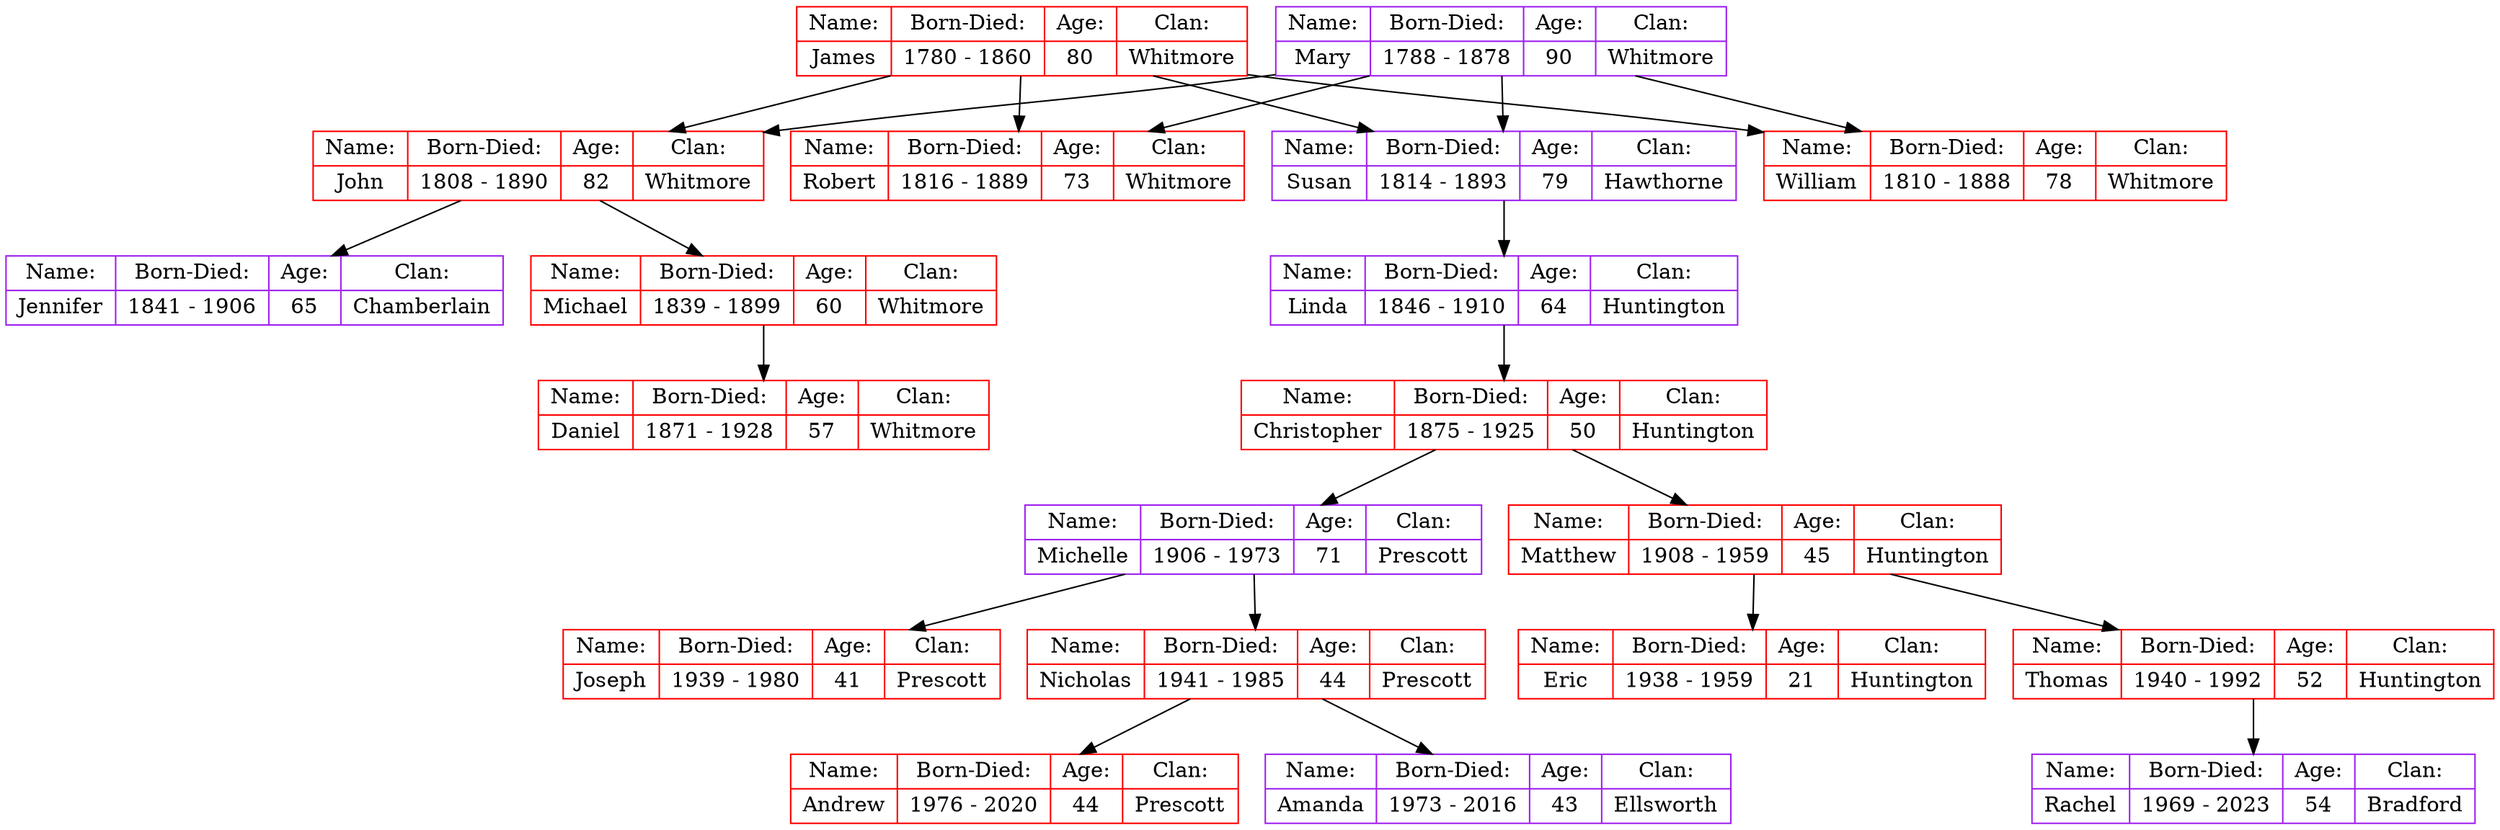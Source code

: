 // red color is for male and purple is for male
//clan names will be changed based on marriage, men keeps their clan name while women change their clans after marraige

digraph FamilyTree {
        node [shape=record];
        gen1father [label="{Name: | James} | 
        {Born-Died: |  1780 - 1860} | 
        {<data> Age: | <next> 80} | {<data> Clan: | Whitmore} ", color = red]
        
        gen1mother [label="{ Name: | Mary} | 
        { Born-Died: | 1788 - 1878} | 
        { Age: | 90} | { Clan: | Whitmore} ", color = purple]
        
        
        gen2child1 [label="{Name: | John } | 
        {Born-Died: | 1808 - 1890} | 
        { Age: | 82} | { Clan: | Whitmore} ", color = red]
        
        gen2child2 [label="{ Name: | William} | 
        {Born-Died: |  1810 - 1888} | 
        { Age: | 78} | { Clan: | Whitmore} ", color = red]
        
        gen2child3 [label="{  Name: |  Susan} | 
        { Born-Died: |  1814 - 1893} | 
        { Age: |  79} | { Clan: | Hawthorne} ", color = purple]
        
        gen2child4 [label="{  Name: | Robert} | 
        { Born-Died: | 1816 - 1889 } | 
        { Age: |  73} | { Clan: | Whitmore} ", color = red]
        
        gen3child1 [label="{ Name: | Michael} | 
        { Born-Died: | 1839 - 1899 } | 
        { Age: | 60} | { Clan: | Whitmore} ", color = red]
        
        gen3child2 [label="{  Name: | Jennifer} | 
        { Born-Died: |  1841 - 1906 } | 
        { Age: |  65} |  {Clan: | Chamberlain} ", color = purple]
        
        gen3child3 [label="{  Name: | Linda} | 
        { Born-Died: |  1846 - 1910 } | 
        { Age: |  64} |  {Clan: | Huntington} ", color = purple]
        
        
        gen4child1 [label="{  Name: | Daniel} | 
        { Born-Died: |  1871 - 1928 } | 
        { Age: |  57} | { Clan: | Whitmore} ", color = red]
        
        gen4child2 [label="{  Name: | Christopher} | 
        { Born-Died: |  1875 - 1925 } | 
        { Age: |  50} |  {Clan: | Huntington} ", color = red]
        
        gen5child1 [label="{  Name: | Michelle} | 
        { Born-Died: |  1906 - 1973 } | 
        { Age: |  71} |  {Clan: | Prescott} ", color = purple]
        
        gen5child2 [label="{  Name: | Matthew} | 
        { Born-Died: |  1908 - 1959 } | 
        { Age: |  45} |  {Clan: | Huntington} ", color = red]
        
        gen6child1 [label="{  Name: | Joseph} | 
        { Born-Died: |  1939 - 1980 } | 
        { Age: |  41} |  {Clan: | Prescott} ", color = red]
        
        gen6child2 [label="{  Name: | Nicholas } | 
        { Born-Died: |  1941 - 1985 } | 
        { Age: |  44} |  {Clan: | Prescott} ", color = red]
        
        gen6child3 [label="{  Name: | Eric} | 
        { Born-Died: |  1938 - 1959 } | 
        { Age: |  21} |  {Clan: | Huntington} ", color = red]
        
         
        gen6child4 [label="{  Name: | Thomas } | 
        { Born-Died: |  1940 - 1992 } | 
        { Age: |  52} |  {Clan: | Huntington} ", color = red]
        
        gen7child1 [label="{  Name: | Amanda } | 
        { Born-Died: |  1973 - 2016 } | 
        { Age: |  43} |  {Clan: | Ellsworth} ", color = purple]
        
        gen7child2 [label="{  Name: | Andrew  } | 
        { Born-Died: |  1976 - 2020 } | 
        { Age: |  44} |  {Clan: | Prescott} ", color = red]
        
        gen7child3 [label="{  Name: | Rachel } | 
        { Born-Died: |  1969 - 2023 } | 
        { Age: |  54 } |  {Clan: | Bradford} ", color = purple]
        
        
        
        gen1father -> gen2child1
        gen1mother -> gen2child1
        
        gen1father -> gen2child2
        gen1mother -> gen2child2
        
        gen1father -> gen2child3
        gen1mother -> gen2child3
        
        gen1father -> gen2child4
        gen1mother -> gen2child4
        
        gen2child1 -> gen3child1
        gen2child1 -> gen3child2
        
        gen2child3 -> gen3child3
        
        gen3child1 -> gen4child1
        
        gen3child3 -> gen4child2
        
        gen4child2 -> gen5child1
        gen4child2 -> gen5child2
        
        gen5child1 -> gen6child1
        gen5child1 -> gen6child2
        
        gen5child2 -> gen6child3
        gen5child2 -> gen6child4
        
        gen6child2 -> gen7child1
        gen6child2 -> gen7child2
        
        gen6child4 -> gen7child3
        
        
        
        
      
      
        
        
        
        
     


}
